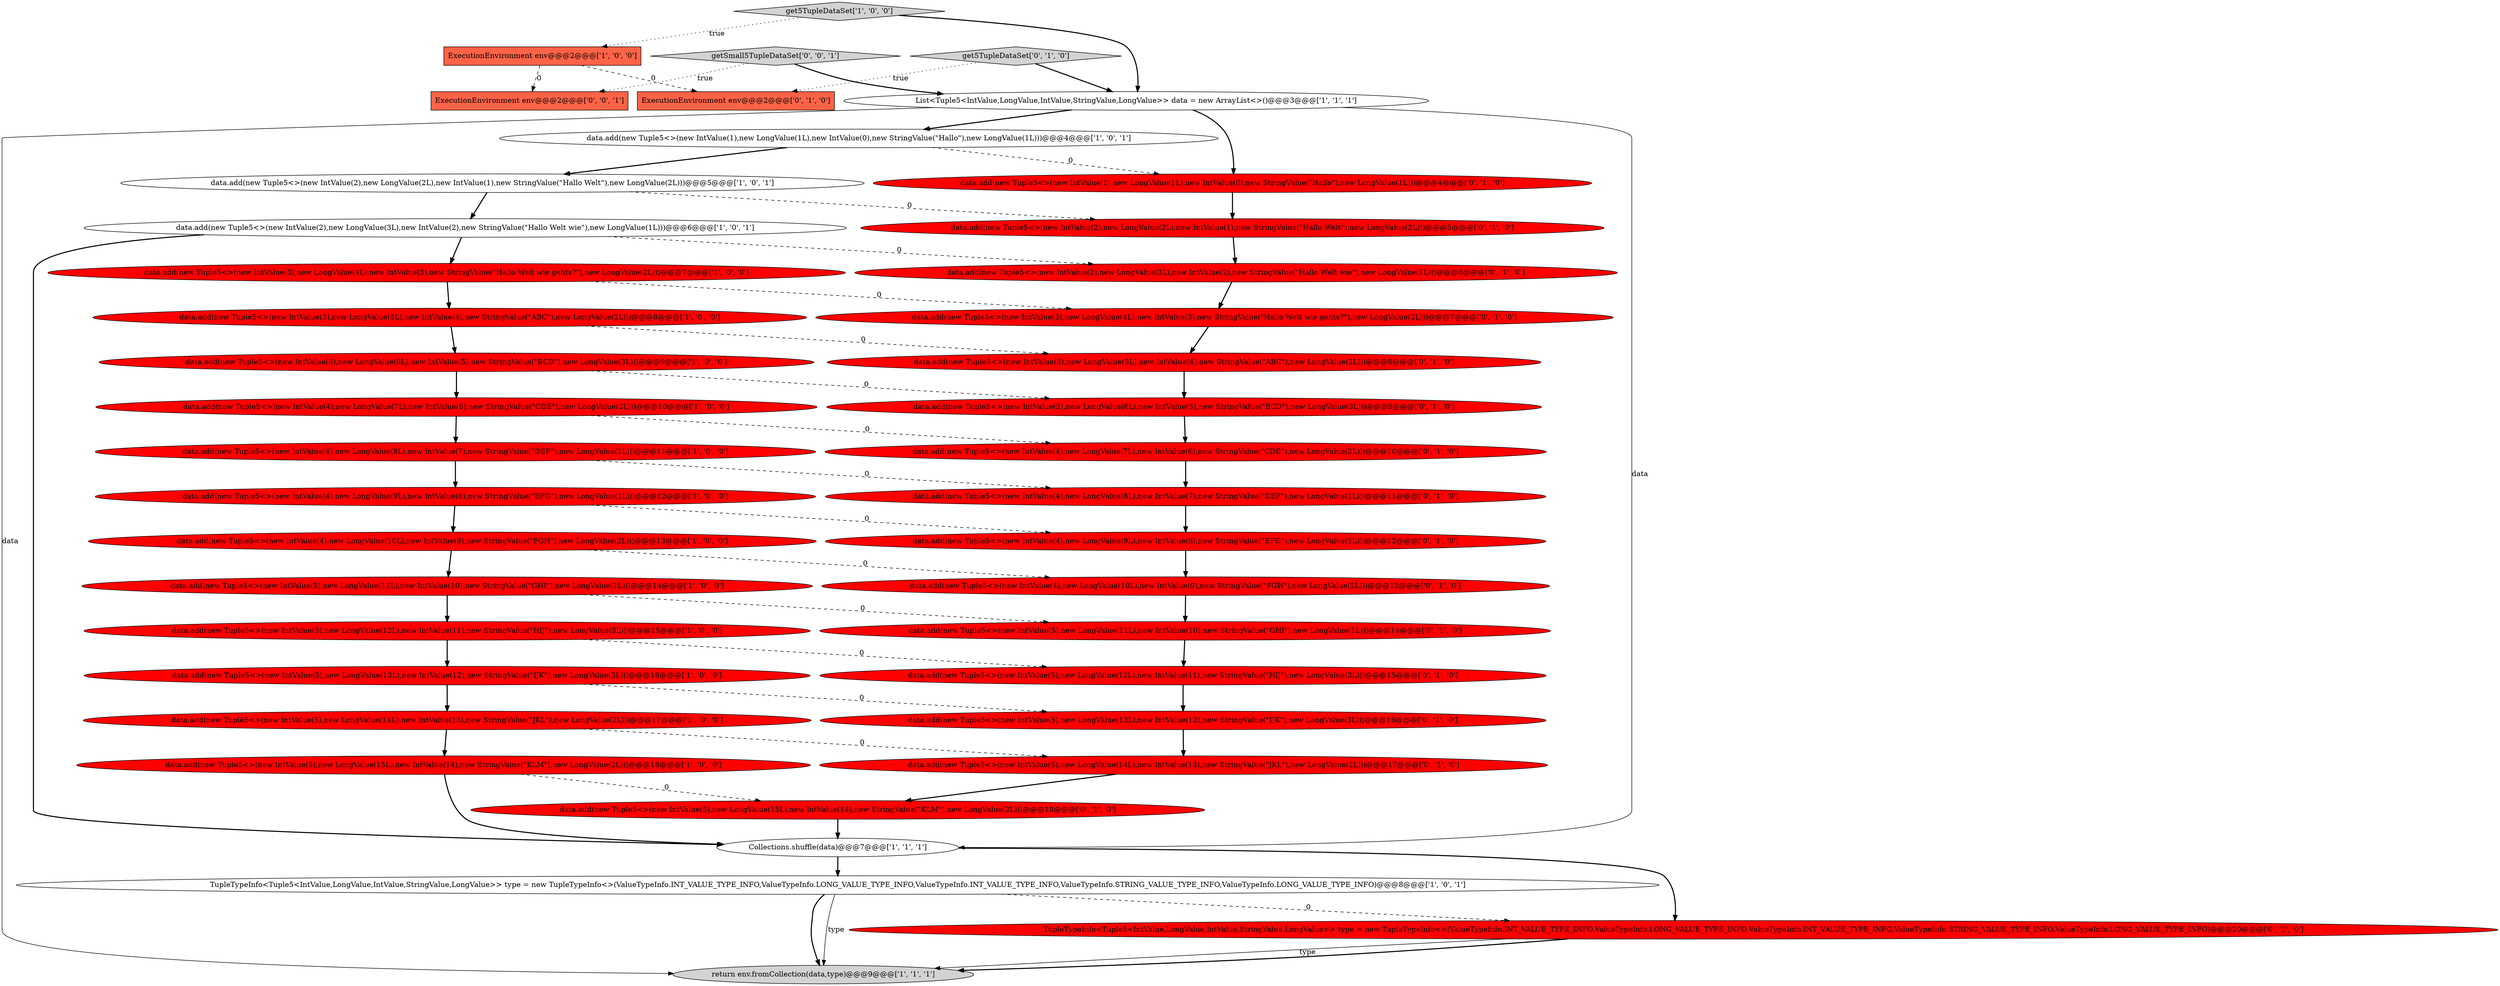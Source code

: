 digraph {
36 [style = filled, label = "data.add(new Tuple5<>(new IntValue(4),new LongValue(7L),new IntValue(6),new StringValue(\"CDE\"),new LongValue(2L)))@@@10@@@['0', '1', '0']", fillcolor = red, shape = ellipse image = "AAA1AAABBB2BBB"];
20 [style = filled, label = "TupleTypeInfo<Tuple5<IntValue,LongValue,IntValue,StringValue,LongValue>> type = new TupleTypeInfo<>(ValueTypeInfo.INT_VALUE_TYPE_INFO,ValueTypeInfo.LONG_VALUE_TYPE_INFO,ValueTypeInfo.INT_VALUE_TYPE_INFO,ValueTypeInfo.STRING_VALUE_TYPE_INFO,ValueTypeInfo.LONG_VALUE_TYPE_INFO)@@@8@@@['1', '0', '1']", fillcolor = white, shape = ellipse image = "AAA0AAABBB1BBB"];
21 [style = filled, label = "data.add(new Tuple5<>(new IntValue(2),new LongValue(3L),new IntValue(2),new StringValue(\"Hallo Welt wie\"),new LongValue(1L)))@@@6@@@['0', '1', '0']", fillcolor = red, shape = ellipse image = "AAA1AAABBB2BBB"];
1 [style = filled, label = "data.add(new Tuple5<>(new IntValue(4),new LongValue(7L),new IntValue(6),new StringValue(\"CDE\"),new LongValue(2L)))@@@10@@@['1', '0', '0']", fillcolor = red, shape = ellipse image = "AAA1AAABBB1BBB"];
3 [style = filled, label = "data.add(new Tuple5<>(new IntValue(3),new LongValue(5L),new IntValue(4),new StringValue(\"ABC\"),new LongValue(2L)))@@@8@@@['1', '0', '0']", fillcolor = red, shape = ellipse image = "AAA1AAABBB1BBB"];
39 [style = filled, label = "ExecutionEnvironment env@@@2@@@['0', '0', '1']", fillcolor = tomato, shape = box image = "AAA0AAABBB3BBB"];
10 [style = filled, label = "get5TupleDataSet['1', '0', '0']", fillcolor = lightgray, shape = diamond image = "AAA0AAABBB1BBB"];
2 [style = filled, label = "return env.fromCollection(data,type)@@@9@@@['1', '1', '1']", fillcolor = lightgray, shape = ellipse image = "AAA0AAABBB1BBB"];
18 [style = filled, label = "data.add(new Tuple5<>(new IntValue(5),new LongValue(13L),new IntValue(12),new StringValue(\"IJK\"),new LongValue(3L)))@@@16@@@['1', '0', '0']", fillcolor = red, shape = ellipse image = "AAA1AAABBB1BBB"];
16 [style = filled, label = "data.add(new Tuple5<>(new IntValue(5),new LongValue(15L),new IntValue(14),new StringValue(\"KLM\"),new LongValue(2L)))@@@18@@@['1', '0', '0']", fillcolor = red, shape = ellipse image = "AAA1AAABBB1BBB"];
8 [style = filled, label = "data.add(new Tuple5<>(new IntValue(2),new LongValue(2L),new IntValue(1),new StringValue(\"Hallo Welt\"),new LongValue(2L)))@@@5@@@['1', '0', '1']", fillcolor = white, shape = ellipse image = "AAA0AAABBB1BBB"];
29 [style = filled, label = "data.add(new Tuple5<>(new IntValue(3),new LongValue(4L),new IntValue(3),new StringValue(\"Hallo Welt wie gehts?\"),new LongValue(2L)))@@@7@@@['0', '1', '0']", fillcolor = red, shape = ellipse image = "AAA1AAABBB2BBB"];
31 [style = filled, label = "data.add(new Tuple5<>(new IntValue(4),new LongValue(8L),new IntValue(7),new StringValue(\"DEF\"),new LongValue(1L)))@@@11@@@['0', '1', '0']", fillcolor = red, shape = ellipse image = "AAA1AAABBB2BBB"];
5 [style = filled, label = "data.add(new Tuple5<>(new IntValue(5),new LongValue(11L),new IntValue(10),new StringValue(\"GHI\"),new LongValue(1L)))@@@14@@@['1', '0', '0']", fillcolor = red, shape = ellipse image = "AAA1AAABBB1BBB"];
32 [style = filled, label = "data.add(new Tuple5<>(new IntValue(4),new LongValue(10L),new IntValue(9),new StringValue(\"FGH\"),new LongValue(2L)))@@@13@@@['0', '1', '0']", fillcolor = red, shape = ellipse image = "AAA1AAABBB2BBB"];
26 [style = filled, label = "data.add(new Tuple5<>(new IntValue(4),new LongValue(9L),new IntValue(8),new StringValue(\"EFG\"),new LongValue(1L)))@@@12@@@['0', '1', '0']", fillcolor = red, shape = ellipse image = "AAA1AAABBB2BBB"];
40 [style = filled, label = "getSmall5TupleDataSet['0', '0', '1']", fillcolor = lightgray, shape = diamond image = "AAA0AAABBB3BBB"];
14 [style = filled, label = "data.add(new Tuple5<>(new IntValue(2),new LongValue(3L),new IntValue(2),new StringValue(\"Hallo Welt wie\"),new LongValue(1L)))@@@6@@@['1', '0', '1']", fillcolor = white, shape = ellipse image = "AAA0AAABBB1BBB"];
0 [style = filled, label = "List<Tuple5<IntValue,LongValue,IntValue,StringValue,LongValue>> data = new ArrayList<>()@@@3@@@['1', '1', '1']", fillcolor = white, shape = ellipse image = "AAA0AAABBB1BBB"];
12 [style = filled, label = "data.add(new Tuple5<>(new IntValue(4),new LongValue(8L),new IntValue(7),new StringValue(\"DEF\"),new LongValue(1L)))@@@11@@@['1', '0', '0']", fillcolor = red, shape = ellipse image = "AAA1AAABBB1BBB"];
33 [style = filled, label = "TupleTypeInfo<Tuple5<IntValue,LongValue,IntValue,StringValue,LongValue>> type = new TupleTypeInfo<>(ValueTypeInfo.INT_VALUE_TYPE_INFO,ValueTypeInfo.LONG_VALUE_TYPE_INFO,ValueTypeInfo.INT_VALUE_TYPE_INFO,ValueTypeInfo.STRING_VALUE_TYPE_INFO,ValueTypeInfo.LONG_VALUE_TYPE_INFO)@@@20@@@['0', '1', '0']", fillcolor = red, shape = ellipse image = "AAA1AAABBB2BBB"];
34 [style = filled, label = "data.add(new Tuple5<>(new IntValue(5),new LongValue(15L),new IntValue(14),new StringValue(\"KLM\"),new LongValue(2L)))@@@18@@@['0', '1', '0']", fillcolor = red, shape = ellipse image = "AAA1AAABBB2BBB"];
25 [style = filled, label = "data.add(new Tuple5<>(new IntValue(3),new LongValue(6L),new IntValue(5),new StringValue(\"BCD\"),new LongValue(3L)))@@@9@@@['0', '1', '0']", fillcolor = red, shape = ellipse image = "AAA1AAABBB2BBB"];
22 [style = filled, label = "data.add(new Tuple5<>(new IntValue(1),new LongValue(1L),new IntValue(0),new StringValue(\"Hallo\"),new LongValue(1L)))@@@4@@@['0', '1', '0']", fillcolor = red, shape = ellipse image = "AAA1AAABBB2BBB"];
4 [style = filled, label = "data.add(new Tuple5<>(new IntValue(5),new LongValue(14L),new IntValue(13),new StringValue(\"JKL\"),new LongValue(2L)))@@@17@@@['1', '0', '0']", fillcolor = red, shape = ellipse image = "AAA1AAABBB1BBB"];
6 [style = filled, label = "data.add(new Tuple5<>(new IntValue(3),new LongValue(6L),new IntValue(5),new StringValue(\"BCD\"),new LongValue(3L)))@@@9@@@['1', '0', '0']", fillcolor = red, shape = ellipse image = "AAA1AAABBB1BBB"];
9 [style = filled, label = "data.add(new Tuple5<>(new IntValue(3),new LongValue(4L),new IntValue(3),new StringValue(\"Hallo Welt wie gehts?\"),new LongValue(2L)))@@@7@@@['1', '0', '0']", fillcolor = red, shape = ellipse image = "AAA1AAABBB1BBB"];
38 [style = filled, label = "data.add(new Tuple5<>(new IntValue(5),new LongValue(12L),new IntValue(11),new StringValue(\"HIJ\"),new LongValue(3L)))@@@15@@@['0', '1', '0']", fillcolor = red, shape = ellipse image = "AAA1AAABBB2BBB"];
7 [style = filled, label = "Collections.shuffle(data)@@@7@@@['1', '1', '1']", fillcolor = white, shape = ellipse image = "AAA0AAABBB1BBB"];
28 [style = filled, label = "data.add(new Tuple5<>(new IntValue(2),new LongValue(2L),new IntValue(1),new StringValue(\"Hallo Welt\"),new LongValue(2L)))@@@5@@@['0', '1', '0']", fillcolor = red, shape = ellipse image = "AAA1AAABBB2BBB"];
15 [style = filled, label = "data.add(new Tuple5<>(new IntValue(4),new LongValue(10L),new IntValue(9),new StringValue(\"FGH\"),new LongValue(2L)))@@@13@@@['1', '0', '0']", fillcolor = red, shape = ellipse image = "AAA1AAABBB1BBB"];
35 [style = filled, label = "data.add(new Tuple5<>(new IntValue(3),new LongValue(5L),new IntValue(4),new StringValue(\"ABC\"),new LongValue(2L)))@@@8@@@['0', '1', '0']", fillcolor = red, shape = ellipse image = "AAA1AAABBB2BBB"];
24 [style = filled, label = "ExecutionEnvironment env@@@2@@@['0', '1', '0']", fillcolor = tomato, shape = box image = "AAA1AAABBB2BBB"];
17 [style = filled, label = "data.add(new Tuple5<>(new IntValue(4),new LongValue(9L),new IntValue(8),new StringValue(\"EFG\"),new LongValue(1L)))@@@12@@@['1', '0', '0']", fillcolor = red, shape = ellipse image = "AAA1AAABBB1BBB"];
23 [style = filled, label = "data.add(new Tuple5<>(new IntValue(5),new LongValue(13L),new IntValue(12),new StringValue(\"IJK\"),new LongValue(3L)))@@@16@@@['0', '1', '0']", fillcolor = red, shape = ellipse image = "AAA1AAABBB2BBB"];
11 [style = filled, label = "ExecutionEnvironment env@@@2@@@['1', '0', '0']", fillcolor = tomato, shape = box image = "AAA1AAABBB1BBB"];
27 [style = filled, label = "data.add(new Tuple5<>(new IntValue(5),new LongValue(11L),new IntValue(10),new StringValue(\"GHI\"),new LongValue(1L)))@@@14@@@['0', '1', '0']", fillcolor = red, shape = ellipse image = "AAA1AAABBB2BBB"];
13 [style = filled, label = "data.add(new Tuple5<>(new IntValue(5),new LongValue(12L),new IntValue(11),new StringValue(\"HIJ\"),new LongValue(3L)))@@@15@@@['1', '0', '0']", fillcolor = red, shape = ellipse image = "AAA1AAABBB1BBB"];
19 [style = filled, label = "data.add(new Tuple5<>(new IntValue(1),new LongValue(1L),new IntValue(0),new StringValue(\"Hallo\"),new LongValue(1L)))@@@4@@@['1', '0', '1']", fillcolor = white, shape = ellipse image = "AAA0AAABBB1BBB"];
30 [style = filled, label = "data.add(new Tuple5<>(new IntValue(5),new LongValue(14L),new IntValue(13),new StringValue(\"JKL\"),new LongValue(2L)))@@@17@@@['0', '1', '0']", fillcolor = red, shape = ellipse image = "AAA1AAABBB2BBB"];
37 [style = filled, label = "get5TupleDataSet['0', '1', '0']", fillcolor = lightgray, shape = diamond image = "AAA0AAABBB2BBB"];
40->39 [style = dotted, label="true"];
37->0 [style = bold, label=""];
27->38 [style = bold, label=""];
3->35 [style = dashed, label="0"];
26->32 [style = bold, label=""];
23->30 [style = bold, label=""];
0->19 [style = bold, label=""];
25->36 [style = bold, label=""];
37->24 [style = dotted, label="true"];
36->31 [style = bold, label=""];
12->17 [style = bold, label=""];
16->7 [style = bold, label=""];
40->0 [style = bold, label=""];
12->31 [style = dashed, label="0"];
8->14 [style = bold, label=""];
34->7 [style = bold, label=""];
3->6 [style = bold, label=""];
32->27 [style = bold, label=""];
38->23 [style = bold, label=""];
22->28 [style = bold, label=""];
30->34 [style = bold, label=""];
15->32 [style = dashed, label="0"];
13->38 [style = dashed, label="0"];
7->20 [style = bold, label=""];
8->28 [style = dashed, label="0"];
19->8 [style = bold, label=""];
15->5 [style = bold, label=""];
14->7 [style = bold, label=""];
20->2 [style = bold, label=""];
35->25 [style = bold, label=""];
4->30 [style = dashed, label="0"];
16->34 [style = dashed, label="0"];
6->1 [style = bold, label=""];
7->33 [style = bold, label=""];
31->26 [style = bold, label=""];
5->27 [style = dashed, label="0"];
28->21 [style = bold, label=""];
21->29 [style = bold, label=""];
33->2 [style = solid, label="type"];
9->29 [style = dashed, label="0"];
18->4 [style = bold, label=""];
6->25 [style = dashed, label="0"];
1->36 [style = dashed, label="0"];
0->7 [style = solid, label="data"];
20->2 [style = solid, label="type"];
10->11 [style = dotted, label="true"];
18->23 [style = dashed, label="0"];
11->39 [style = dashed, label="0"];
0->22 [style = bold, label=""];
5->13 [style = bold, label=""];
10->0 [style = bold, label=""];
11->24 [style = dashed, label="0"];
0->2 [style = solid, label="data"];
17->15 [style = bold, label=""];
1->12 [style = bold, label=""];
9->3 [style = bold, label=""];
17->26 [style = dashed, label="0"];
14->9 [style = bold, label=""];
14->21 [style = dashed, label="0"];
29->35 [style = bold, label=""];
20->33 [style = dashed, label="0"];
33->2 [style = bold, label=""];
4->16 [style = bold, label=""];
13->18 [style = bold, label=""];
19->22 [style = dashed, label="0"];
}
